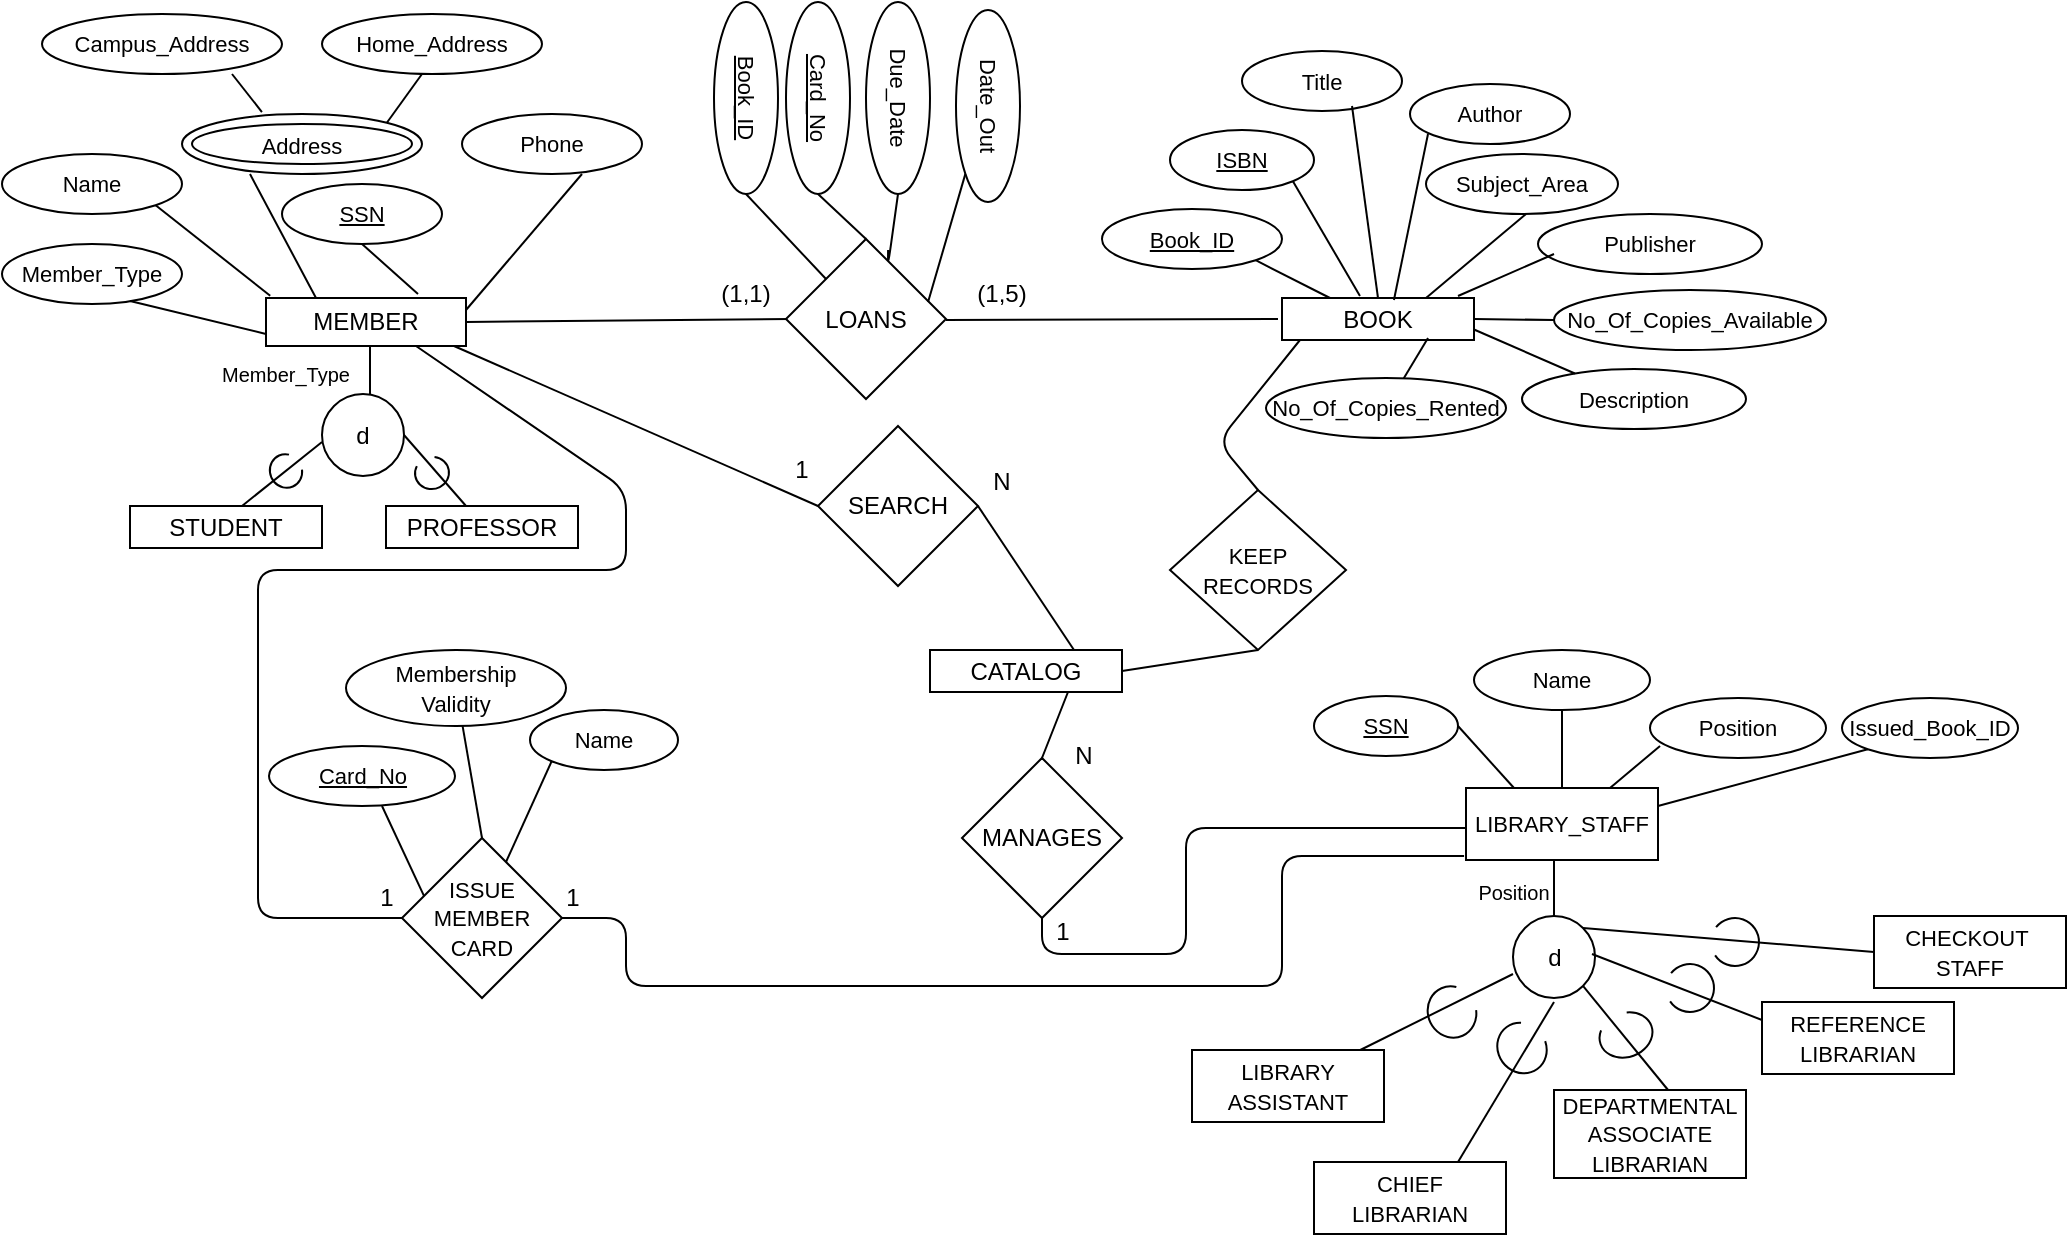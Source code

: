 <mxfile version="10.6.1" type="device"><diagram id="0L2oO60yGkiBTpUXuBwT" name="Page-1"><mxGraphModel dx="914" dy="567" grid="1" gridSize="8" guides="1" tooltips="1" connect="1" arrows="1" fold="1" page="1" pageScale="1" pageWidth="3300" pageHeight="4681" math="0" shadow="0"><root><mxCell id="0"/><mxCell id="1" parent="0"/><mxCell id="W_Xuik3aG5Tk4v4FBNaK-1" value="&lt;font style=&quot;font-size: 11px&quot;&gt;Campus_Address&lt;/font&gt;" style="ellipse;whiteSpace=wrap;html=1;" parent="1" vertex="1"><mxGeometry x="20" y="10" width="120" height="30" as="geometry"/></mxCell><mxCell id="W_Xuik3aG5Tk4v4FBNaK-2" value="&lt;font style=&quot;font-size: 11px&quot;&gt;Home_Address&lt;/font&gt;" style="ellipse;whiteSpace=wrap;html=1;" parent="1" vertex="1"><mxGeometry x="160" y="10" width="110" height="30" as="geometry"/></mxCell><mxCell id="W_Xuik3aG5Tk4v4FBNaK-4" value="&lt;font style=&quot;font-size: 11px&quot;&gt;Address&lt;/font&gt;" style="ellipse;shape=doubleEllipse;margin=5;strokeWidth=1;fontSize=14;whiteSpace=wrap;html=1;align=center;" parent="1" vertex="1"><mxGeometry x="90" y="60" width="120" height="30" as="geometry"/></mxCell><mxCell id="W_Xuik3aG5Tk4v4FBNaK-6" value="&lt;span style=&quot;font-size: 11px&quot;&gt;Name&lt;/span&gt;" style="ellipse;whiteSpace=wrap;html=1;" parent="1" vertex="1"><mxGeometry y="80" width="90" height="30" as="geometry"/></mxCell><mxCell id="W_Xuik3aG5Tk4v4FBNaK-7" value="&lt;font style=&quot;font-size: 11px&quot;&gt;&lt;u&gt;SSN&lt;/u&gt;&lt;/font&gt;" style="ellipse;whiteSpace=wrap;html=1;" parent="1" vertex="1"><mxGeometry x="140" y="95" width="80" height="30" as="geometry"/></mxCell><mxCell id="W_Xuik3aG5Tk4v4FBNaK-8" value="&lt;font style=&quot;font-size: 11px&quot;&gt;Phone&lt;/font&gt;" style="ellipse;whiteSpace=wrap;html=1;" parent="1" vertex="1"><mxGeometry x="230" y="60" width="90" height="30" as="geometry"/></mxCell><mxCell id="W_Xuik3aG5Tk4v4FBNaK-14" value="" style="endArrow=none;html=1;jumpSize=6;exitX=1;exitY=0;exitDx=0;exitDy=0;" parent="1" source="W_Xuik3aG5Tk4v4FBNaK-4" edge="1"><mxGeometry width="50" height="50" relative="1" as="geometry"><mxPoint x="170" y="85" as="sourcePoint"/><mxPoint x="210" y="40" as="targetPoint"/></mxGeometry></mxCell><mxCell id="W_Xuik3aG5Tk4v4FBNaK-19" value="" style="endArrow=none;html=1;exitX=1;exitY=0.25;exitDx=0;exitDy=0;" parent="1" source="W_Xuik3aG5Tk4v4FBNaK-27" edge="1"><mxGeometry width="50" height="50" relative="1" as="geometry"><mxPoint x="240" y="140" as="sourcePoint"/><mxPoint x="290" y="90" as="targetPoint"/></mxGeometry></mxCell><mxCell id="W_Xuik3aG5Tk4v4FBNaK-21" value="" style="endArrow=none;html=1;exitX=0.25;exitY=0;exitDx=0;exitDy=0;" parent="1" source="W_Xuik3aG5Tk4v4FBNaK-27" edge="1"><mxGeometry width="50" height="50" relative="1" as="geometry"><mxPoint x="150" y="140" as="sourcePoint"/><mxPoint x="124" y="90" as="targetPoint"/><Array as="points"/></mxGeometry></mxCell><mxCell id="W_Xuik3aG5Tk4v4FBNaK-22" value="" style="endArrow=none;html=1;entryX=0.5;entryY=1;entryDx=0;entryDy=0;" parent="1" target="W_Xuik3aG5Tk4v4FBNaK-7" edge="1"><mxGeometry width="50" height="50" relative="1" as="geometry"><mxPoint x="208" y="150" as="sourcePoint"/><mxPoint x="170" y="120" as="targetPoint"/><Array as="points"/></mxGeometry></mxCell><mxCell id="W_Xuik3aG5Tk4v4FBNaK-25" value="" style="endArrow=none;html=1;entryX=1;entryY=1;entryDx=0;entryDy=0;exitX=0.021;exitY=-0.048;exitDx=0;exitDy=0;exitPerimeter=0;" parent="1" source="W_Xuik3aG5Tk4v4FBNaK-27" target="W_Xuik3aG5Tk4v4FBNaK-6" edge="1"><mxGeometry width="50" height="50" relative="1" as="geometry"><mxPoint x="120" y="140" as="sourcePoint"/><mxPoint x="84" y="100" as="targetPoint"/></mxGeometry></mxCell><mxCell id="W_Xuik3aG5Tk4v4FBNaK-26" value="" style="endArrow=none;html=1;exitX=0.333;exitY=-0.033;exitDx=0;exitDy=0;exitPerimeter=0;endSize=8;startSize=8;jumpSize=6;" parent="1" source="W_Xuik3aG5Tk4v4FBNaK-4" edge="1"><mxGeometry width="50" height="50" relative="1" as="geometry"><mxPoint x="65" y="90" as="sourcePoint"/><mxPoint x="115" y="40" as="targetPoint"/><Array as="points"><mxPoint x="115" y="40"/></Array></mxGeometry></mxCell><mxCell id="W_Xuik3aG5Tk4v4FBNaK-27" value="MEMBER" style="rounded=0;whiteSpace=wrap;html=1;strokeWidth=1;" parent="1" vertex="1"><mxGeometry x="132" y="152" width="100" height="24" as="geometry"/></mxCell><mxCell id="W_Xuik3aG5Tk4v4FBNaK-28" value="" style="endArrow=none;html=1;exitX=1;exitY=0.5;exitDx=0;exitDy=0;" parent="1" source="W_Xuik3aG5Tk4v4FBNaK-27" edge="1"><mxGeometry width="50" height="50" relative="1" as="geometry"><mxPoint x="344" y="212.5" as="sourcePoint"/><mxPoint x="394" y="162.5" as="targetPoint"/></mxGeometry></mxCell><mxCell id="W_Xuik3aG5Tk4v4FBNaK-29" value="LOANS" style="rhombus;whiteSpace=wrap;html=1;strokeWidth=1;" parent="1" vertex="1"><mxGeometry x="392" y="122.5" width="80" height="80" as="geometry"/></mxCell><mxCell id="W_Xuik3aG5Tk4v4FBNaK-30" value="" style="endArrow=none;html=1;exitX=1;exitY=0.5;exitDx=0;exitDy=0;" parent="1" edge="1"><mxGeometry width="50" height="50" relative="1" as="geometry"><mxPoint x="472" y="163" as="sourcePoint"/><mxPoint x="638" y="162.5" as="targetPoint"/></mxGeometry></mxCell><mxCell id="W_Xuik3aG5Tk4v4FBNaK-31" value="&lt;font style=&quot;font-size: 11px&quot;&gt;&lt;u&gt;Book_ID&lt;/u&gt;&lt;/font&gt;" style="ellipse;whiteSpace=wrap;html=1;strokeWidth=1;rotation=90;direction=west;" parent="1" vertex="1"><mxGeometry x="324" y="36" width="96" height="32" as="geometry"/></mxCell><mxCell id="W_Xuik3aG5Tk4v4FBNaK-33" value="&lt;font style=&quot;font-size: 11px&quot;&gt;&lt;u&gt;Card_No&lt;/u&gt;&lt;/font&gt;" style="ellipse;whiteSpace=wrap;html=1;strokeWidth=1;rotation=90;direction=west;" parent="1" vertex="1"><mxGeometry x="360" y="36" width="96" height="32" as="geometry"/></mxCell><mxCell id="W_Xuik3aG5Tk4v4FBNaK-34" value="&lt;font style=&quot;font-size: 11px&quot;&gt;Due_Date&lt;/font&gt;" style="ellipse;whiteSpace=wrap;html=1;strokeWidth=1;rotation=90;direction=west;" parent="1" vertex="1"><mxGeometry x="400" y="36" width="96" height="32" as="geometry"/></mxCell><mxCell id="W_Xuik3aG5Tk4v4FBNaK-36" value="&lt;font style=&quot;font-size: 11px&quot;&gt;Date_Out&lt;/font&gt;" style="ellipse;whiteSpace=wrap;html=1;strokeWidth=1;rotation=90;direction=west;" parent="1" vertex="1"><mxGeometry x="445" y="40" width="96" height="32" as="geometry"/></mxCell><mxCell id="W_Xuik3aG5Tk4v4FBNaK-37" value="" style="endArrow=none;html=1;exitX=0.5;exitY=0;exitDx=0;exitDy=0;entryX=0;entryY=0.5;entryDx=0;entryDy=0;" parent="1" source="W_Xuik3aG5Tk4v4FBNaK-29" target="W_Xuik3aG5Tk4v4FBNaK-33" edge="1"><mxGeometry width="50" height="50" relative="1" as="geometry"><mxPoint x="350" y="150" as="sourcePoint"/><mxPoint x="400" y="100" as="targetPoint"/></mxGeometry></mxCell><mxCell id="W_Xuik3aG5Tk4v4FBNaK-38" value="" style="endArrow=none;html=1;entryX=0;entryY=0.5;entryDx=0;entryDy=0;exitX=0;exitY=0;exitDx=0;exitDy=0;" parent="1" source="W_Xuik3aG5Tk4v4FBNaK-29" target="W_Xuik3aG5Tk4v4FBNaK-31" edge="1"><mxGeometry width="50" height="50" relative="1" as="geometry"><mxPoint x="400" y="144" as="sourcePoint"/><mxPoint x="408" y="100" as="targetPoint"/></mxGeometry></mxCell><mxCell id="W_Xuik3aG5Tk4v4FBNaK-40" value="" style="endArrow=none;html=1;entryX=0;entryY=0;entryDx=0;entryDy=0;exitX=0.888;exitY=0.394;exitDx=0;exitDy=0;exitPerimeter=0;" parent="1" source="W_Xuik3aG5Tk4v4FBNaK-29" target="W_Xuik3aG5Tk4v4FBNaK-36" edge="1"><mxGeometry width="50" height="50" relative="1" as="geometry"><mxPoint x="463" y="150" as="sourcePoint"/><mxPoint x="513" y="100" as="targetPoint"/></mxGeometry></mxCell><mxCell id="W_Xuik3aG5Tk4v4FBNaK-41" value="" style="endArrow=none;html=1;entryX=0;entryY=0.5;entryDx=0;entryDy=0;exitX=0.638;exitY=0.069;exitDx=0;exitDy=0;exitPerimeter=0;" parent="1" source="W_Xuik3aG5Tk4v4FBNaK-29" target="W_Xuik3aG5Tk4v4FBNaK-34" edge="1"><mxGeometry width="50" height="50" relative="1" as="geometry"><mxPoint x="422" y="150" as="sourcePoint"/><mxPoint x="472" y="100" as="targetPoint"/><Array as="points"><mxPoint x="443" y="136"/></Array></mxGeometry></mxCell><mxCell id="W_Xuik3aG5Tk4v4FBNaK-42" value="(1,1)" style="text;html=1;strokeColor=none;fillColor=none;align=center;verticalAlign=middle;whiteSpace=wrap;rounded=0;" parent="1" vertex="1"><mxGeometry x="352" y="140" width="40" height="20" as="geometry"/></mxCell><mxCell id="W_Xuik3aG5Tk4v4FBNaK-43" value="(1,5)" style="text;html=1;strokeColor=none;fillColor=none;align=center;verticalAlign=middle;whiteSpace=wrap;rounded=0;" parent="1" vertex="1"><mxGeometry x="480" y="140" width="40" height="20" as="geometry"/></mxCell><mxCell id="W_Xuik3aG5Tk4v4FBNaK-45" value="BOOK" style="rounded=0;whiteSpace=wrap;html=1;strokeWidth=1;" parent="1" vertex="1"><mxGeometry x="640" y="152" width="96" height="21" as="geometry"/></mxCell><mxCell id="W_Xuik3aG5Tk4v4FBNaK-46" value="&lt;font style=&quot;font-size: 11px&quot;&gt;&lt;u&gt;Book_ID&lt;/u&gt;&lt;/font&gt;" style="ellipse;whiteSpace=wrap;html=1;" parent="1" vertex="1"><mxGeometry x="550" y="107.5" width="90" height="30" as="geometry"/></mxCell><mxCell id="W_Xuik3aG5Tk4v4FBNaK-47" value="&lt;font style=&quot;font-size: 11px&quot;&gt;&lt;u&gt;ISBN&lt;/u&gt;&lt;/font&gt;" style="ellipse;whiteSpace=wrap;html=1;" parent="1" vertex="1"><mxGeometry x="584" y="68" width="72" height="30" as="geometry"/></mxCell><mxCell id="W_Xuik3aG5Tk4v4FBNaK-48" value="&lt;font style=&quot;font-size: 11px&quot;&gt;Title&lt;/font&gt;" style="ellipse;whiteSpace=wrap;html=1;" parent="1" vertex="1"><mxGeometry x="620" y="28.5" width="80" height="30" as="geometry"/></mxCell><mxCell id="W_Xuik3aG5Tk4v4FBNaK-49" value="&lt;font style=&quot;font-size: 11px&quot;&gt;Author&lt;/font&gt;" style="ellipse;whiteSpace=wrap;html=1;" parent="1" vertex="1"><mxGeometry x="704" y="45" width="80" height="30" as="geometry"/></mxCell><mxCell id="W_Xuik3aG5Tk4v4FBNaK-50" value="&lt;font style=&quot;font-size: 11px&quot;&gt;Subject_Area&lt;/font&gt;" style="ellipse;whiteSpace=wrap;html=1;" parent="1" vertex="1"><mxGeometry x="712" y="80" width="96" height="30" as="geometry"/></mxCell><mxCell id="W_Xuik3aG5Tk4v4FBNaK-51" value="&lt;font style=&quot;font-size: 11px&quot;&gt;Publisher&lt;/font&gt;" style="ellipse;whiteSpace=wrap;html=1;" parent="1" vertex="1"><mxGeometry x="768" y="110" width="112" height="30" as="geometry"/></mxCell><mxCell id="W_Xuik3aG5Tk4v4FBNaK-54" value="&lt;font style=&quot;font-size: 11px&quot;&gt;No_Of_Copies_Available&lt;/font&gt;" style="ellipse;whiteSpace=wrap;html=1;" parent="1" vertex="1"><mxGeometry x="776" y="148" width="136" height="30" as="geometry"/></mxCell><mxCell id="W_Xuik3aG5Tk4v4FBNaK-55" value="&lt;font style=&quot;font-size: 11px&quot;&gt;Description&lt;/font&gt;" style="ellipse;whiteSpace=wrap;html=1;" parent="1" vertex="1"><mxGeometry x="760" y="187.5" width="112" height="30" as="geometry"/></mxCell><mxCell id="W_Xuik3aG5Tk4v4FBNaK-56" value="&lt;font style=&quot;font-size: 11px&quot;&gt;No_Of_Copies_Rented&lt;/font&gt;" style="ellipse;whiteSpace=wrap;html=1;" parent="1" vertex="1"><mxGeometry x="632" y="192" width="120" height="30" as="geometry"/></mxCell><mxCell id="W_Xuik3aG5Tk4v4FBNaK-57" value="" style="endArrow=none;html=1;entryX=1;entryY=1;entryDx=0;entryDy=0;exitX=0.25;exitY=0;exitDx=0;exitDy=0;" parent="1" source="W_Xuik3aG5Tk4v4FBNaK-45" target="W_Xuik3aG5Tk4v4FBNaK-46" edge="1"><mxGeometry width="50" height="50" relative="1" as="geometry"><mxPoint x="600" y="185" as="sourcePoint"/><mxPoint x="650" y="135" as="targetPoint"/></mxGeometry></mxCell><mxCell id="W_Xuik3aG5Tk4v4FBNaK-58" value="" style="endArrow=none;html=1;entryX=1;entryY=1;entryDx=0;entryDy=0;exitX=0.406;exitY=-0.048;exitDx=0;exitDy=0;exitPerimeter=0;" parent="1" source="W_Xuik3aG5Tk4v4FBNaK-45" target="W_Xuik3aG5Tk4v4FBNaK-47" edge="1"><mxGeometry width="50" height="50" relative="1" as="geometry"><mxPoint x="635" y="145" as="sourcePoint"/><mxPoint x="685" y="95" as="targetPoint"/></mxGeometry></mxCell><mxCell id="W_Xuik3aG5Tk4v4FBNaK-61" value="" style="endArrow=none;html=1;exitX=0.5;exitY=0;exitDx=0;exitDy=0;" parent="1" source="W_Xuik3aG5Tk4v4FBNaK-45" edge="1"><mxGeometry width="50" height="50" relative="1" as="geometry"><mxPoint x="647" y="110" as="sourcePoint"/><mxPoint x="675" y="56" as="targetPoint"/></mxGeometry></mxCell><mxCell id="W_Xuik3aG5Tk4v4FBNaK-62" value="" style="endArrow=none;html=1;exitX=0.583;exitY=0.048;exitDx=0;exitDy=0;exitPerimeter=0;" parent="1" source="W_Xuik3aG5Tk4v4FBNaK-45" edge="1"><mxGeometry width="50" height="50" relative="1" as="geometry"><mxPoint x="695" y="144" as="sourcePoint"/><mxPoint x="713" y="70" as="targetPoint"/></mxGeometry></mxCell><mxCell id="W_Xuik3aG5Tk4v4FBNaK-63" value="" style="endArrow=none;html=1;exitX=0.75;exitY=0;exitDx=0;exitDy=0;" parent="1" source="W_Xuik3aG5Tk4v4FBNaK-45" edge="1"><mxGeometry width="50" height="50" relative="1" as="geometry"><mxPoint x="712" y="160" as="sourcePoint"/><mxPoint x="762" y="110" as="targetPoint"/></mxGeometry></mxCell><mxCell id="W_Xuik3aG5Tk4v4FBNaK-64" value="" style="endArrow=none;html=1;" parent="1" edge="1"><mxGeometry width="50" height="50" relative="1" as="geometry"><mxPoint x="728" y="151" as="sourcePoint"/><mxPoint x="776" y="130" as="targetPoint"/></mxGeometry></mxCell><mxCell id="W_Xuik3aG5Tk4v4FBNaK-65" value="" style="endArrow=none;html=1;exitX=1;exitY=0.5;exitDx=0;exitDy=0;entryX=0;entryY=0.5;entryDx=0;entryDy=0;" parent="1" source="W_Xuik3aG5Tk4v4FBNaK-45" target="W_Xuik3aG5Tk4v4FBNaK-54" edge="1"><mxGeometry width="50" height="50" relative="1" as="geometry"><mxPoint x="726" y="205" as="sourcePoint"/><mxPoint x="776" y="155" as="targetPoint"/></mxGeometry></mxCell><mxCell id="W_Xuik3aG5Tk4v4FBNaK-66" value="" style="endArrow=none;html=1;" parent="1" source="W_Xuik3aG5Tk4v4FBNaK-56" edge="1"><mxGeometry width="50" height="50" relative="1" as="geometry"><mxPoint x="663" y="222" as="sourcePoint"/><mxPoint x="713" y="172" as="targetPoint"/></mxGeometry></mxCell><mxCell id="W_Xuik3aG5Tk4v4FBNaK-67" value="" style="endArrow=none;html=1;entryX=1;entryY=0.75;entryDx=0;entryDy=0;" parent="1" source="W_Xuik3aG5Tk4v4FBNaK-55" target="W_Xuik3aG5Tk4v4FBNaK-45" edge="1"><mxGeometry width="50" height="50" relative="1" as="geometry"><mxPoint x="718" y="223" as="sourcePoint"/><mxPoint x="768" y="173" as="targetPoint"/></mxGeometry></mxCell><mxCell id="W_Xuik3aG5Tk4v4FBNaK-68" value="" style="endArrow=none;html=1;" parent="1" edge="1"><mxGeometry width="50" height="50" relative="1" as="geometry"><mxPoint x="184" y="201" as="sourcePoint"/><mxPoint x="184" y="176" as="targetPoint"/></mxGeometry></mxCell><mxCell id="W_Xuik3aG5Tk4v4FBNaK-69" value="d" style="ellipse;whiteSpace=wrap;html=1;aspect=fixed;strokeWidth=1;" parent="1" vertex="1"><mxGeometry x="160" y="200" width="41" height="41" as="geometry"/></mxCell><mxCell id="W_Xuik3aG5Tk4v4FBNaK-70" value="" style="endArrow=none;html=1;" parent="1" edge="1"><mxGeometry width="50" height="50" relative="1" as="geometry"><mxPoint x="120" y="256" as="sourcePoint"/><mxPoint x="160" y="224" as="targetPoint"/></mxGeometry></mxCell><mxCell id="W_Xuik3aG5Tk4v4FBNaK-71" value="" style="endArrow=none;html=1;entryX=1;entryY=0.5;entryDx=0;entryDy=0;" parent="1" target="W_Xuik3aG5Tk4v4FBNaK-69" edge="1"><mxGeometry width="50" height="50" relative="1" as="geometry"><mxPoint x="232" y="256" as="sourcePoint"/><mxPoint x="203" y="228" as="targetPoint"/></mxGeometry></mxCell><mxCell id="W_Xuik3aG5Tk4v4FBNaK-72" value="STUDENT" style="rounded=0;whiteSpace=wrap;html=1;strokeWidth=1;" parent="1" vertex="1"><mxGeometry x="64" y="256" width="96" height="21" as="geometry"/></mxCell><mxCell id="W_Xuik3aG5Tk4v4FBNaK-73" value="PROFESSOR" style="rounded=0;whiteSpace=wrap;html=1;strokeWidth=1;" parent="1" vertex="1"><mxGeometry x="192" y="256" width="96" height="21" as="geometry"/></mxCell><mxCell id="W_Xuik3aG5Tk4v4FBNaK-78" value="SEARCH" style="rhombus;whiteSpace=wrap;html=1;strokeWidth=1;" parent="1" vertex="1"><mxGeometry x="408" y="216" width="80" height="80" as="geometry"/></mxCell><mxCell id="W_Xuik3aG5Tk4v4FBNaK-79" value="&lt;font style=&quot;font-size: 11px&quot;&gt;KEEP&lt;br&gt;RECORDS&lt;/font&gt;" style="rhombus;whiteSpace=wrap;html=1;strokeWidth=1;" parent="1" vertex="1"><mxGeometry x="584" y="248" width="88" height="80" as="geometry"/></mxCell><mxCell id="W_Xuik3aG5Tk4v4FBNaK-80" value="CATALOG" style="rounded=0;whiteSpace=wrap;html=1;strokeWidth=1;" parent="1" vertex="1"><mxGeometry x="464" y="328" width="96" height="21" as="geometry"/></mxCell><mxCell id="W_Xuik3aG5Tk4v4FBNaK-81" value="" style="endArrow=none;html=1;exitX=0;exitY=0.5;exitDx=0;exitDy=0;" parent="1" source="W_Xuik3aG5Tk4v4FBNaK-78" edge="1"><mxGeometry width="50" height="50" relative="1" as="geometry"><mxPoint x="225" y="223" as="sourcePoint"/><mxPoint x="226" y="176" as="targetPoint"/></mxGeometry></mxCell><mxCell id="W_Xuik3aG5Tk4v4FBNaK-84" value="" style="endArrow=none;html=1;exitX=0.5;exitY=0;exitDx=0;exitDy=0;" parent="1" source="W_Xuik3aG5Tk4v4FBNaK-79" edge="1"><mxGeometry width="50" height="50" relative="1" as="geometry"><mxPoint x="599" y="223" as="sourcePoint"/><mxPoint x="649" y="173" as="targetPoint"/><Array as="points"><mxPoint x="608" y="224"/></Array></mxGeometry></mxCell><mxCell id="W_Xuik3aG5Tk4v4FBNaK-87" value="" style="endArrow=none;html=1;entryX=1;entryY=0.5;entryDx=0;entryDy=0;exitX=0.75;exitY=0;exitDx=0;exitDy=0;" parent="1" source="W_Xuik3aG5Tk4v4FBNaK-80" target="W_Xuik3aG5Tk4v4FBNaK-78" edge="1"><mxGeometry width="50" height="50" relative="1" as="geometry"><mxPoint x="520" y="320" as="sourcePoint"/><mxPoint x="488" y="264" as="targetPoint"/><Array as="points"/></mxGeometry></mxCell><mxCell id="W_Xuik3aG5Tk4v4FBNaK-90" value="" style="endArrow=none;html=1;exitX=1;exitY=0.5;exitDx=0;exitDy=0;entryX=0.5;entryY=1;entryDx=0;entryDy=0;" parent="1" source="W_Xuik3aG5Tk4v4FBNaK-80" target="W_Xuik3aG5Tk4v4FBNaK-79" edge="1"><mxGeometry width="50" height="50" relative="1" as="geometry"><mxPoint x="560" y="388.5" as="sourcePoint"/><mxPoint x="610" y="338.5" as="targetPoint"/></mxGeometry></mxCell><mxCell id="W_Xuik3aG5Tk4v4FBNaK-91" value="1" style="text;html=1;strokeColor=none;fillColor=none;align=center;verticalAlign=middle;whiteSpace=wrap;rounded=0;" parent="1" vertex="1"><mxGeometry x="380" y="228" width="40" height="20" as="geometry"/></mxCell><mxCell id="W_Xuik3aG5Tk4v4FBNaK-92" value="N" style="text;html=1;strokeColor=none;fillColor=none;align=center;verticalAlign=middle;whiteSpace=wrap;rounded=0;" parent="1" vertex="1"><mxGeometry x="488" y="234" width="24" height="20" as="geometry"/></mxCell><mxCell id="W_Xuik3aG5Tk4v4FBNaK-93" value="" style="endArrow=none;html=1;entryX=0.75;entryY=1;entryDx=0;entryDy=0;exitX=0;exitY=0.5;exitDx=0;exitDy=0;" parent="1" source="W_Xuik3aG5Tk4v4FBNaK-94" target="W_Xuik3aG5Tk4v4FBNaK-27" edge="1"><mxGeometry width="50" height="50" relative="1" as="geometry"><mxPoint x="128" y="464" as="sourcePoint"/><mxPoint x="240" y="176" as="targetPoint"/><Array as="points"><mxPoint x="128" y="462"/><mxPoint x="128" y="288"/><mxPoint x="312" y="288"/><mxPoint x="312" y="248"/></Array></mxGeometry></mxCell><mxCell id="W_Xuik3aG5Tk4v4FBNaK-94" value="&lt;font style=&quot;font-size: 11px&quot;&gt;ISSUE&lt;br&gt;MEMBER CARD&lt;/font&gt;" style="rhombus;whiteSpace=wrap;html=1;strokeWidth=1;" parent="1" vertex="1"><mxGeometry x="200" y="422" width="80" height="80" as="geometry"/></mxCell><mxCell id="W_Xuik3aG5Tk4v4FBNaK-95" value="&lt;font style=&quot;font-size: 11px&quot;&gt;Membership&lt;br&gt;Validity&lt;/font&gt;&lt;br&gt;" style="ellipse;whiteSpace=wrap;html=1;" parent="1" vertex="1"><mxGeometry x="172" y="328" width="110" height="38" as="geometry"/></mxCell><mxCell id="W_Xuik3aG5Tk4v4FBNaK-96" value="&lt;font style=&quot;font-size: 11px&quot;&gt;Name&lt;/font&gt;" style="ellipse;whiteSpace=wrap;html=1;" parent="1" vertex="1"><mxGeometry x="264" y="358" width="74" height="30" as="geometry"/></mxCell><mxCell id="W_Xuik3aG5Tk4v4FBNaK-98" value="&lt;font style=&quot;font-size: 11px&quot;&gt;&lt;u&gt;Card_No&lt;/u&gt;&lt;/font&gt;" style="ellipse;whiteSpace=wrap;html=1;" parent="1" vertex="1"><mxGeometry x="133.5" y="376" width="93" height="30" as="geometry"/></mxCell><mxCell id="W_Xuik3aG5Tk4v4FBNaK-101" value="" style="endArrow=none;html=1;exitX=0.5;exitY=0;exitDx=0;exitDy=0;" parent="1" source="W_Xuik3aG5Tk4v4FBNaK-94" target="W_Xuik3aG5Tk4v4FBNaK-95" edge="1"><mxGeometry width="50" height="50" relative="1" as="geometry"><mxPoint x="240" y="417" as="sourcePoint"/><mxPoint x="260" y="367" as="targetPoint"/></mxGeometry></mxCell><mxCell id="W_Xuik3aG5Tk4v4FBNaK-102" value="" style="endArrow=none;html=1;entryX=0;entryY=1;entryDx=0;entryDy=0;exitX=0.65;exitY=0.15;exitDx=0;exitDy=0;exitPerimeter=0;" parent="1" source="W_Xuik3aG5Tk4v4FBNaK-94" target="W_Xuik3aG5Tk4v4FBNaK-96" edge="1"><mxGeometry width="50" height="50" relative="1" as="geometry"><mxPoint x="245" y="438" as="sourcePoint"/><mxPoint x="295" y="388" as="targetPoint"/></mxGeometry></mxCell><mxCell id="W_Xuik3aG5Tk4v4FBNaK-103" value="" style="endArrow=none;html=1;exitX=0.138;exitY=0.363;exitDx=0;exitDy=0;exitPerimeter=0;" parent="1" source="W_Xuik3aG5Tk4v4FBNaK-94" edge="1"><mxGeometry width="50" height="50" relative="1" as="geometry"><mxPoint x="208" y="448" as="sourcePoint"/><mxPoint x="190" y="406" as="targetPoint"/></mxGeometry></mxCell><mxCell id="W_Xuik3aG5Tk4v4FBNaK-104" value="1" style="text;html=1;strokeColor=none;fillColor=none;align=center;verticalAlign=middle;whiteSpace=wrap;rounded=0;" parent="1" vertex="1"><mxGeometry x="184" y="442" width="17" height="20" as="geometry"/></mxCell><mxCell id="W_Xuik3aG5Tk4v4FBNaK-106" value="MANAGES" style="rhombus;whiteSpace=wrap;html=1;strokeWidth=1;" parent="1" vertex="1"><mxGeometry x="480" y="382" width="80" height="80" as="geometry"/></mxCell><mxCell id="W_Xuik3aG5Tk4v4FBNaK-107" value="" style="endArrow=none;html=1;exitX=0.5;exitY=0;exitDx=0;exitDy=0;" parent="1" source="W_Xuik3aG5Tk4v4FBNaK-106" edge="1"><mxGeometry width="50" height="50" relative="1" as="geometry"><mxPoint x="483" y="399" as="sourcePoint"/><mxPoint x="533" y="349" as="targetPoint"/></mxGeometry></mxCell><mxCell id="W_Xuik3aG5Tk4v4FBNaK-108" value="N" style="text;html=1;strokeColor=none;fillColor=none;align=center;verticalAlign=middle;whiteSpace=wrap;rounded=0;" parent="1" vertex="1"><mxGeometry x="530" y="376" width="22" height="10" as="geometry"/></mxCell><mxCell id="W_Xuik3aG5Tk4v4FBNaK-109" value="&lt;font style=&quot;font-size: 11px&quot;&gt;LIBRARY_STAFF&lt;/font&gt;" style="rounded=0;whiteSpace=wrap;html=1;strokeWidth=1;" parent="1" vertex="1"><mxGeometry x="732" y="397" width="96" height="36" as="geometry"/></mxCell><mxCell id="W_Xuik3aG5Tk4v4FBNaK-110" value="&lt;font style=&quot;font-size: 11px&quot;&gt;&lt;u&gt;SSN&lt;/u&gt;&lt;/font&gt;" style="ellipse;whiteSpace=wrap;html=1;" parent="1" vertex="1"><mxGeometry x="656" y="351" width="72" height="30" as="geometry"/></mxCell><mxCell id="W_Xuik3aG5Tk4v4FBNaK-111" value="&lt;font style=&quot;font-size: 11px&quot;&gt;Name&lt;/font&gt;" style="ellipse;whiteSpace=wrap;html=1;" parent="1" vertex="1"><mxGeometry x="736" y="328" width="88" height="30" as="geometry"/></mxCell><mxCell id="W_Xuik3aG5Tk4v4FBNaK-112" value="&lt;font style=&quot;font-size: 11px&quot;&gt;Position&lt;/font&gt;" style="ellipse;whiteSpace=wrap;html=1;" parent="1" vertex="1"><mxGeometry x="824" y="352" width="88" height="30" as="geometry"/></mxCell><mxCell id="W_Xuik3aG5Tk4v4FBNaK-115" value="" style="endArrow=none;html=1;entryX=0.5;entryY=1;entryDx=0;entryDy=0;exitX=0.5;exitY=0;exitDx=0;exitDy=0;" parent="1" source="W_Xuik3aG5Tk4v4FBNaK-109" target="W_Xuik3aG5Tk4v4FBNaK-111" edge="1"><mxGeometry width="50" height="50" relative="1" as="geometry"><mxPoint x="760" y="408" as="sourcePoint"/><mxPoint x="810" y="358" as="targetPoint"/></mxGeometry></mxCell><mxCell id="W_Xuik3aG5Tk4v4FBNaK-116" value="" style="endArrow=none;html=1;entryX=1;entryY=0.5;entryDx=0;entryDy=0;exitX=0.25;exitY=0;exitDx=0;exitDy=0;" parent="1" source="W_Xuik3aG5Tk4v4FBNaK-109" target="W_Xuik3aG5Tk4v4FBNaK-110" edge="1"><mxGeometry width="50" height="50" relative="1" as="geometry"><mxPoint x="788" y="405" as="sourcePoint"/><mxPoint x="788" y="366" as="targetPoint"/></mxGeometry></mxCell><mxCell id="W_Xuik3aG5Tk4v4FBNaK-117" value="" style="endArrow=none;html=1;entryX=0.057;entryY=0.8;entryDx=0;entryDy=0;exitX=0.75;exitY=0;exitDx=0;exitDy=0;entryPerimeter=0;" parent="1" source="W_Xuik3aG5Tk4v4FBNaK-109" target="W_Xuik3aG5Tk4v4FBNaK-112" edge="1"><mxGeometry width="50" height="50" relative="1" as="geometry"><mxPoint x="764" y="405" as="sourcePoint"/><mxPoint x="736" y="374" as="targetPoint"/></mxGeometry></mxCell><mxCell id="W_Xuik3aG5Tk4v4FBNaK-118" value="d" style="ellipse;whiteSpace=wrap;html=1;aspect=fixed;strokeWidth=1;" parent="1" vertex="1"><mxGeometry x="755.5" y="461" width="41" height="41" as="geometry"/></mxCell><mxCell id="W_Xuik3aG5Tk4v4FBNaK-119" value="" style="endArrow=none;html=1;exitX=0.5;exitY=0;exitDx=0;exitDy=0;" parent="1" source="W_Xuik3aG5Tk4v4FBNaK-118" edge="1"><mxGeometry width="50" height="50" relative="1" as="geometry"><mxPoint x="751" y="486" as="sourcePoint"/><mxPoint x="776" y="433" as="targetPoint"/></mxGeometry></mxCell><mxCell id="W_Xuik3aG5Tk4v4FBNaK-120" value="&lt;font style=&quot;font-size: 11px&quot;&gt;LIBRARY&lt;br&gt;ASSISTANT&lt;br&gt;&lt;/font&gt;" style="rounded=0;whiteSpace=wrap;html=1;strokeWidth=1;" parent="1" vertex="1"><mxGeometry x="595" y="528" width="96" height="36" as="geometry"/></mxCell><mxCell id="W_Xuik3aG5Tk4v4FBNaK-121" value="&lt;font style=&quot;font-size: 11px&quot;&gt;CHIEF&lt;br&gt;LIBRARIAN&lt;br&gt;&lt;/font&gt;" style="rounded=0;whiteSpace=wrap;html=1;strokeWidth=1;" parent="1" vertex="1"><mxGeometry x="656" y="584" width="96" height="36" as="geometry"/></mxCell><mxCell id="W_Xuik3aG5Tk4v4FBNaK-122" value="&lt;font style=&quot;font-size: 11px&quot;&gt;DEPARTMENTAL&lt;br&gt;ASSOCIATE&lt;br&gt;LIBRARIAN&lt;br&gt;&lt;/font&gt;" style="rounded=0;whiteSpace=wrap;html=1;strokeWidth=1;" parent="1" vertex="1"><mxGeometry x="776" y="548" width="96" height="44" as="geometry"/></mxCell><mxCell id="W_Xuik3aG5Tk4v4FBNaK-123" value="&lt;font style=&quot;font-size: 11px&quot;&gt;REFERENCE&lt;br&gt;LIBRARIAN&lt;br&gt;&lt;/font&gt;" style="rounded=0;whiteSpace=wrap;html=1;strokeWidth=1;" parent="1" vertex="1"><mxGeometry x="880" y="504" width="96" height="36" as="geometry"/></mxCell><mxCell id="W_Xuik3aG5Tk4v4FBNaK-126" value="&lt;font style=&quot;font-size: 11px&quot;&gt;CHECKOUT&amp;nbsp;&lt;br&gt;STAFF&lt;br&gt;&lt;/font&gt;" style="rounded=0;whiteSpace=wrap;html=1;strokeWidth=1;" parent="1" vertex="1"><mxGeometry x="936" y="461" width="96" height="36" as="geometry"/></mxCell><mxCell id="W_Xuik3aG5Tk4v4FBNaK-131" value="" style="endArrow=none;html=1;exitX=0.5;exitY=1;exitDx=0;exitDy=0;" parent="1" source="W_Xuik3aG5Tk4v4FBNaK-106" edge="1"><mxGeometry width="50" height="50" relative="1" as="geometry"><mxPoint x="682" y="467" as="sourcePoint"/><mxPoint x="732" y="417" as="targetPoint"/><Array as="points"><mxPoint x="520" y="480"/><mxPoint x="592" y="480"/><mxPoint x="592" y="417"/></Array></mxGeometry></mxCell><mxCell id="W_Xuik3aG5Tk4v4FBNaK-132" value="" style="endArrow=none;html=1;entryX=1;entryY=0.5;entryDx=0;entryDy=0;exitX=-0.01;exitY=0.944;exitDx=0;exitDy=0;exitPerimeter=0;" parent="1" source="W_Xuik3aG5Tk4v4FBNaK-109" target="W_Xuik3aG5Tk4v4FBNaK-94" edge="1"><mxGeometry width="50" height="50" relative="1" as="geometry"><mxPoint x="128" y="690" as="sourcePoint"/><mxPoint x="178" y="640" as="targetPoint"/><Array as="points"><mxPoint x="640" y="431"/><mxPoint x="640" y="496"/><mxPoint x="512" y="496"/><mxPoint x="312" y="496"/><mxPoint x="312" y="462"/></Array></mxGeometry></mxCell><mxCell id="W_Xuik3aG5Tk4v4FBNaK-133" value="1" style="text;html=1;strokeColor=none;fillColor=none;align=center;verticalAlign=middle;whiteSpace=wrap;rounded=0;" parent="1" vertex="1"><mxGeometry x="275" y="442" width="21" height="20" as="geometry"/></mxCell><mxCell id="W_Xuik3aG5Tk4v4FBNaK-134" value="1" style="text;html=1;strokeColor=none;fillColor=none;align=center;verticalAlign=middle;whiteSpace=wrap;rounded=0;" parent="1" vertex="1"><mxGeometry x="520" y="459" width="21" height="20" as="geometry"/></mxCell><mxCell id="W_Xuik3aG5Tk4v4FBNaK-137" value="&lt;font style=&quot;font-size: 10px&quot;&gt;Position&lt;/font&gt;" style="text;html=1;strokeColor=none;fillColor=none;align=center;verticalAlign=middle;whiteSpace=wrap;rounded=0;" parent="1" vertex="1"><mxGeometry x="722.5" y="439" width="66" height="20" as="geometry"/></mxCell><mxCell id="W_Xuik3aG5Tk4v4FBNaK-138" value="" style="endArrow=none;html=1;" parent="1" source="W_Xuik3aG5Tk4v4FBNaK-120" edge="1"><mxGeometry width="50" height="50" relative="1" as="geometry"><mxPoint x="705.5" y="540" as="sourcePoint"/><mxPoint x="755.5" y="490" as="targetPoint"/></mxGeometry></mxCell><mxCell id="W_Xuik3aG5Tk4v4FBNaK-139" value="" style="endArrow=none;html=1;exitX=0.75;exitY=0;exitDx=0;exitDy=0;" parent="1" source="W_Xuik3aG5Tk4v4FBNaK-121" edge="1"><mxGeometry width="50" height="50" relative="1" as="geometry"><mxPoint x="755" y="552" as="sourcePoint"/><mxPoint x="776" y="504" as="targetPoint"/></mxGeometry></mxCell><mxCell id="W_Xuik3aG5Tk4v4FBNaK-140" value="" style="endArrow=none;html=1;entryX=1;entryY=1;entryDx=0;entryDy=0;exitX=0.594;exitY=0;exitDx=0;exitDy=0;exitPerimeter=0;" parent="1" source="W_Xuik3aG5Tk4v4FBNaK-122" target="W_Xuik3aG5Tk4v4FBNaK-118" edge="1"><mxGeometry width="50" height="50" relative="1" as="geometry"><mxPoint x="824" y="544" as="sourcePoint"/><mxPoint x="832" y="502" as="targetPoint"/></mxGeometry></mxCell><mxCell id="W_Xuik3aG5Tk4v4FBNaK-141" value="" style="endArrow=none;html=1;entryX=0;entryY=0.5;entryDx=0;entryDy=0;exitX=1;exitY=0;exitDx=0;exitDy=0;" parent="1" source="W_Xuik3aG5Tk4v4FBNaK-118" target="W_Xuik3aG5Tk4v4FBNaK-126" edge="1"><mxGeometry width="50" height="50" relative="1" as="geometry"><mxPoint x="796.5" y="527" as="sourcePoint"/><mxPoint x="846.5" y="477" as="targetPoint"/></mxGeometry></mxCell><mxCell id="W_Xuik3aG5Tk4v4FBNaK-143" value="" style="verticalLabelPosition=bottom;verticalAlign=top;html=1;shape=mxgraph.basic.arc;startAngle=0.3;endAngle=0.1;strokeWidth=1;direction=east;rotation=336;" parent="1" vertex="1"><mxGeometry x="713" y="496" width="24" height="26" as="geometry"/></mxCell><mxCell id="W_Xuik3aG5Tk4v4FBNaK-144" value="" style="verticalLabelPosition=bottom;verticalAlign=top;html=1;shape=mxgraph.basic.arc;startAngle=0.3;endAngle=0.1;strokeWidth=1;direction=east;rotation=324;" parent="1" vertex="1"><mxGeometry x="748" y="514" width="24" height="26" as="geometry"/></mxCell><mxCell id="W_Xuik3aG5Tk4v4FBNaK-149" value="" style="endArrow=none;html=1;exitX=0;exitY=0.25;exitDx=0;exitDy=0;" parent="1" source="W_Xuik3aG5Tk4v4FBNaK-123" edge="1"><mxGeometry width="50" height="50" relative="1" as="geometry"><mxPoint x="872" y="512" as="sourcePoint"/><mxPoint x="795" y="480" as="targetPoint"/></mxGeometry></mxCell><mxCell id="W_Xuik3aG5Tk4v4FBNaK-150" value="" style="verticalLabelPosition=bottom;verticalAlign=top;html=1;shape=mxgraph.basic.arc;startAngle=0.3;endAngle=0.1;strokeWidth=1;rotation=200;" parent="1" vertex="1"><mxGeometry x="854.5" y="462" width="24" height="24" as="geometry"/></mxCell><mxCell id="W_Xuik3aG5Tk4v4FBNaK-154" value="" style="verticalLabelPosition=bottom;verticalAlign=top;html=1;shape=mxgraph.basic.arc;startAngle=0.3;endAngle=0.1;strokeWidth=1;rotation=250;" parent="1" vertex="1"><mxGeometry x="801" y="507" width="22" height="27" as="geometry"/></mxCell><mxCell id="W_Xuik3aG5Tk4v4FBNaK-160" value="" style="verticalLabelPosition=bottom;verticalAlign=top;html=1;shape=mxgraph.basic.arc;startAngle=0.3;endAngle=0.1;strokeWidth=1;rotation=200;" parent="1" vertex="1"><mxGeometry x="832" y="485" width="24" height="24" as="geometry"/></mxCell><mxCell id="W_Xuik3aG5Tk4v4FBNaK-161" value="" style="verticalLabelPosition=bottom;verticalAlign=top;html=1;shape=mxgraph.basic.arc;startAngle=0.3;endAngle=0.1;strokeWidth=1;direction=east;rotation=336;" parent="1" vertex="1"><mxGeometry x="134" y="230" width="16" height="17" as="geometry"/></mxCell><mxCell id="W_Xuik3aG5Tk4v4FBNaK-165" value="" style="verticalLabelPosition=bottom;verticalAlign=top;html=1;shape=mxgraph.basic.arc;startAngle=0.3;endAngle=0.1;strokeWidth=1;direction=east;rotation=260;" parent="1" vertex="1"><mxGeometry x="207" y="231" width="16" height="17" as="geometry"/></mxCell><mxCell id="nlaRK0dsrNzg20HgK5XG-1" value="" style="endArrow=none;html=1;exitX=1;exitY=0.25;exitDx=0;exitDy=0;entryX=0;entryY=1;entryDx=0;entryDy=0;" parent="1" source="W_Xuik3aG5Tk4v4FBNaK-109" target="nlaRK0dsrNzg20HgK5XG-2" edge="1"><mxGeometry width="50" height="50" relative="1" as="geometry"><mxPoint x="812" y="405" as="sourcePoint"/><mxPoint x="936" y="384" as="targetPoint"/></mxGeometry></mxCell><mxCell id="nlaRK0dsrNzg20HgK5XG-2" value="&lt;font style=&quot;font-size: 11px&quot;&gt;Issued_Book_ID&lt;/font&gt;" style="ellipse;whiteSpace=wrap;html=1;" parent="1" vertex="1"><mxGeometry x="920" y="352" width="88" height="30" as="geometry"/></mxCell><mxCell id="kNeTQZq9DQMHbIwJLqYH-1" value="&lt;span style=&quot;font-size: 11px&quot;&gt;Member_Type&lt;/span&gt;" style="ellipse;whiteSpace=wrap;html=1;" vertex="1" parent="1"><mxGeometry y="125" width="90" height="30" as="geometry"/></mxCell><mxCell id="kNeTQZq9DQMHbIwJLqYH-2" value="" style="endArrow=none;html=1;entryX=1;entryY=1;entryDx=0;entryDy=0;exitX=0;exitY=0.75;exitDx=0;exitDy=0;" edge="1" parent="1" source="W_Xuik3aG5Tk4v4FBNaK-27"><mxGeometry width="50" height="50" relative="1" as="geometry"><mxPoint x="121" y="198.5" as="sourcePoint"/><mxPoint x="64" y="153.5" as="targetPoint"/></mxGeometry></mxCell><mxCell id="kNeTQZq9DQMHbIwJLqYH-3" value="&lt;font style=&quot;font-size: 10px&quot;&gt;Member_Type&lt;/font&gt;" style="text;html=1;strokeColor=none;fillColor=none;align=center;verticalAlign=middle;whiteSpace=wrap;rounded=0;" vertex="1" parent="1"><mxGeometry x="109" y="180" width="66" height="20" as="geometry"/></mxCell></root></mxGraphModel></diagram></mxfile>